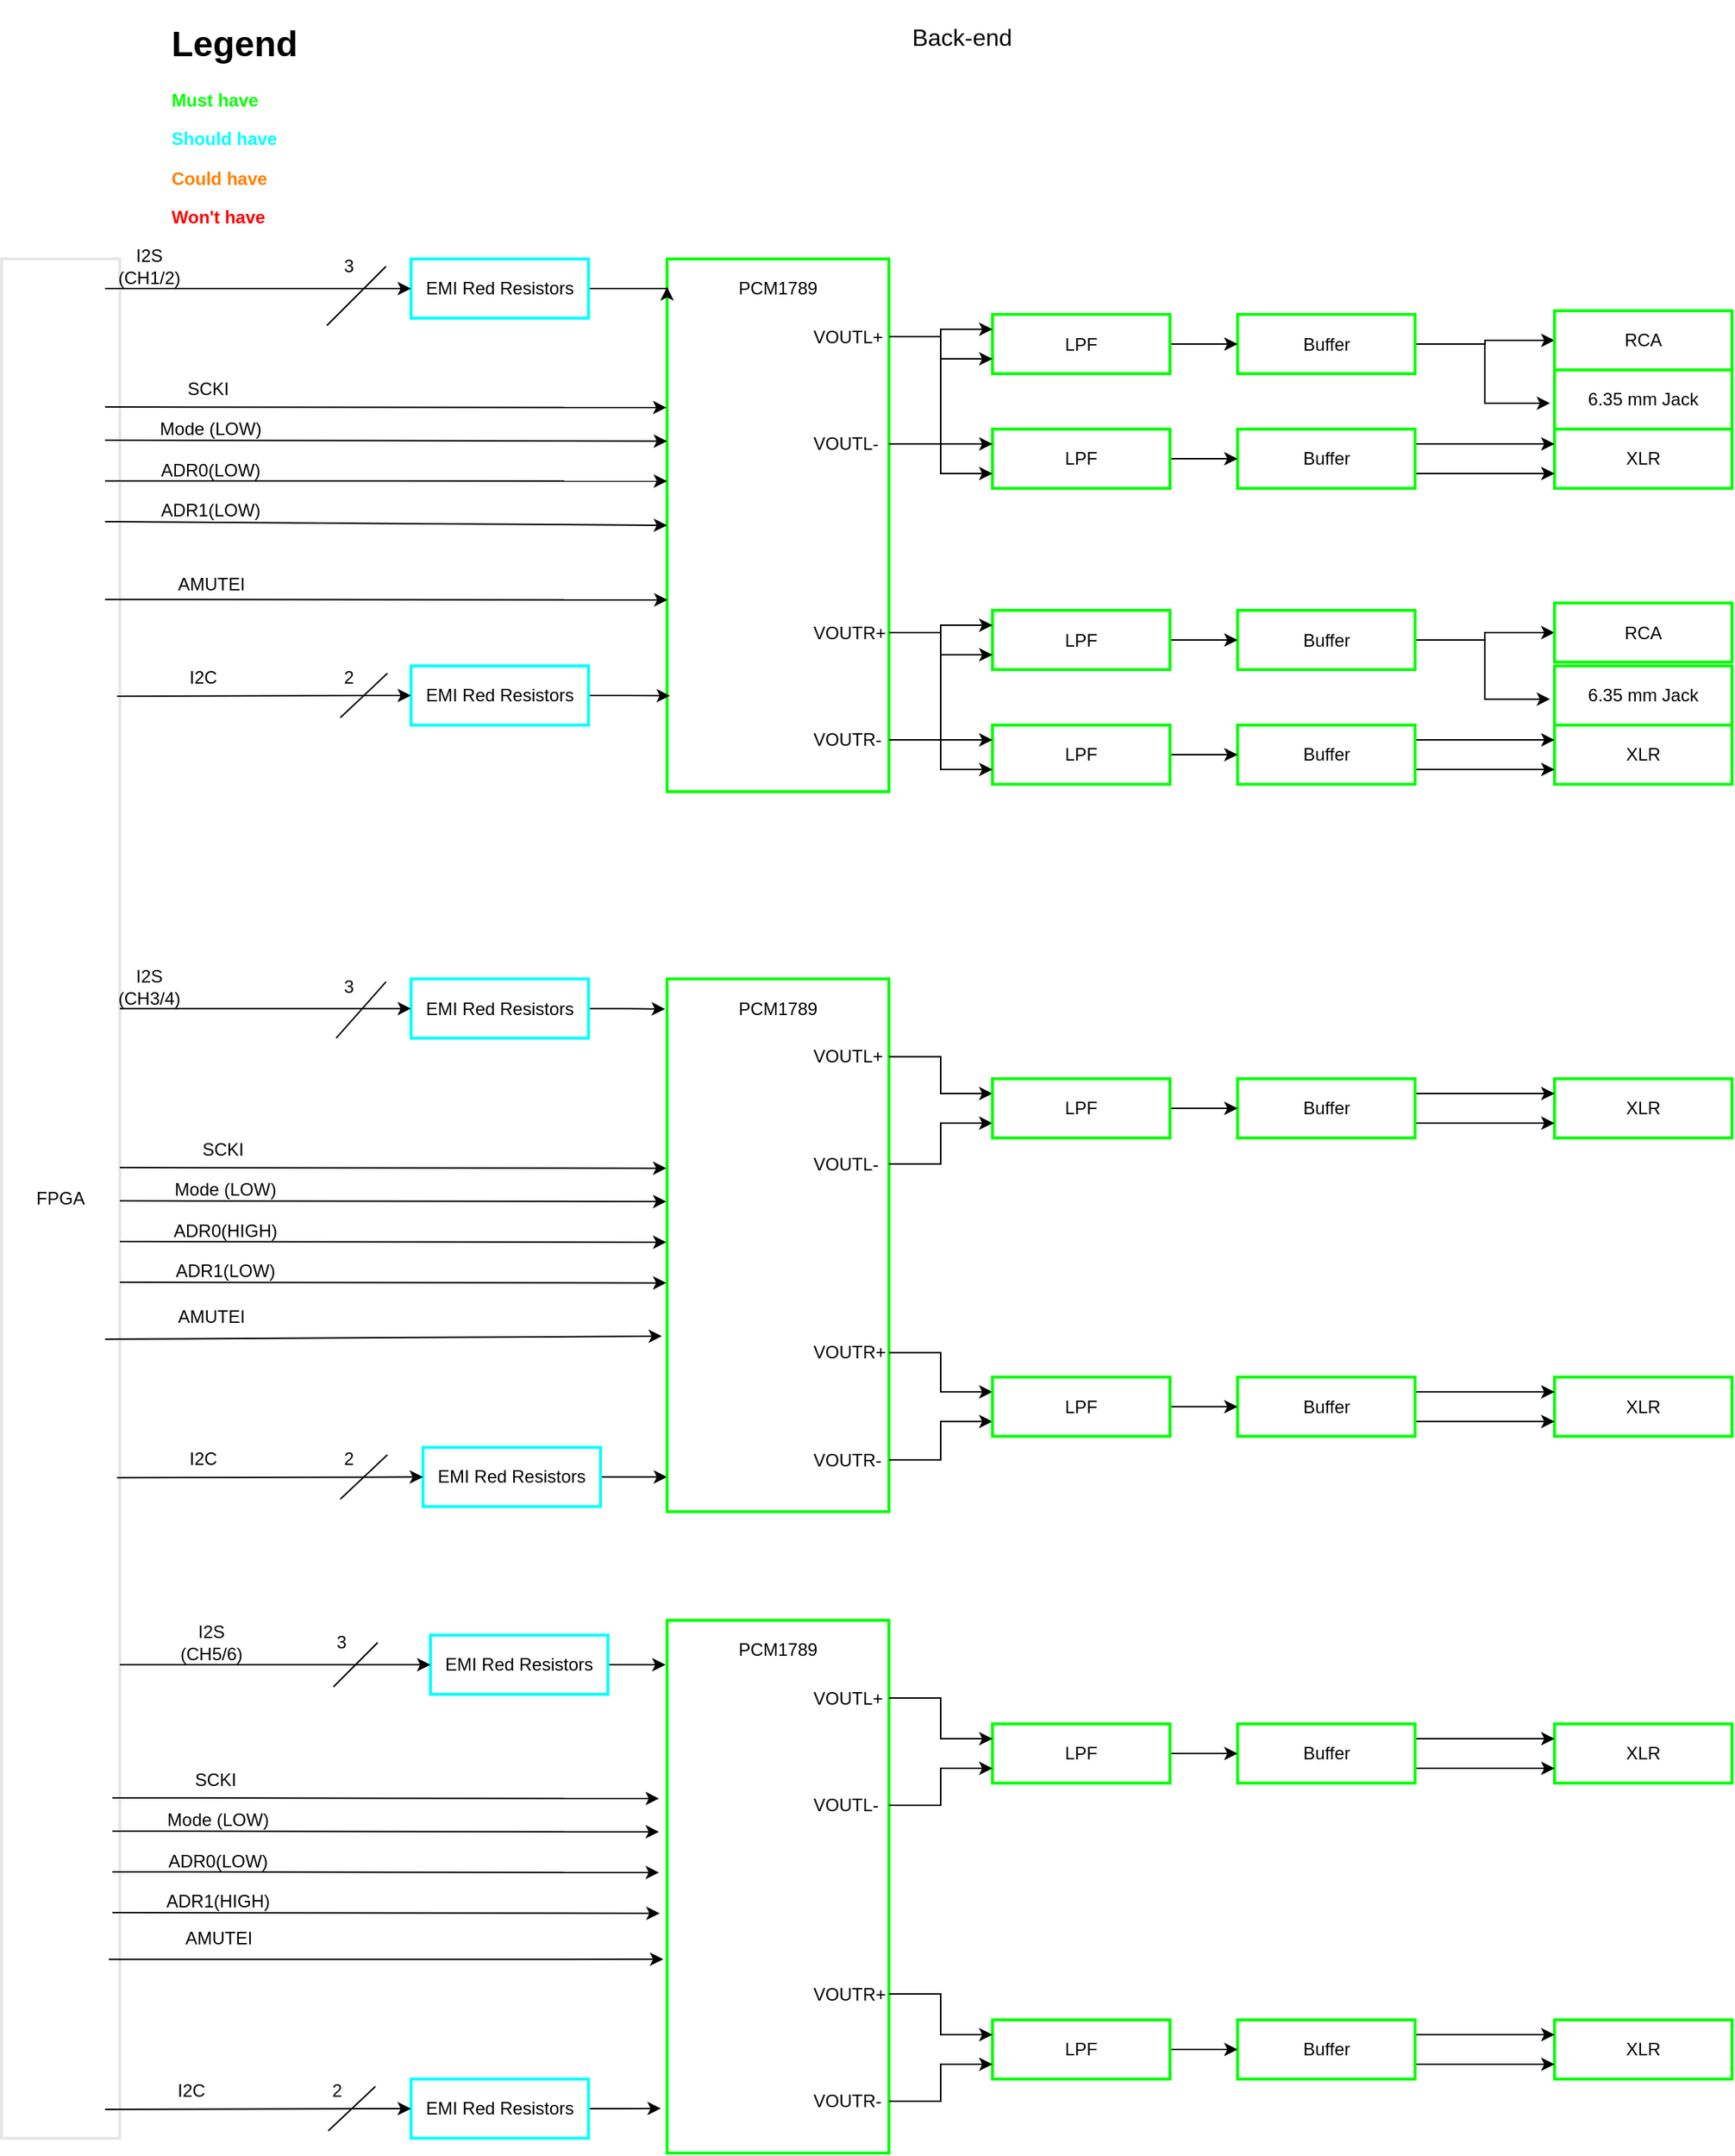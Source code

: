 <mxfile version="20.8.10" type="device" pages="3"><diagram id="6ISztqVL133dhFMmdFjb" name="Back-end"><mxGraphModel dx="2569" dy="828" grid="1" gridSize="10" guides="1" tooltips="1" connect="1" arrows="1" fold="1" page="1" pageScale="1" pageWidth="1169" pageHeight="1654" math="0" shadow="0"><root><mxCell id="WuY8b1AVpgEEGS5DV7i4-0"/><mxCell id="WuY8b1AVpgEEGS5DV7i4-1" parent="WuY8b1AVpgEEGS5DV7i4-0"/><mxCell id="CcEmiZ7p2-A6bj4fl9B1-0" value="Back-end" style="text;html=1;strokeColor=none;fillColor=none;align=center;verticalAlign=middle;whiteSpace=wrap;rounded=0;dashed=1;fontSize=16;" parent="WuY8b1AVpgEEGS5DV7i4-1" vertex="1"><mxGeometry x="537" y="40" width="85" height="20" as="geometry"/></mxCell><mxCell id="sBl0nQXo4yE9vkARrBhZ-0" value="&lt;h1&gt;Legend&lt;/h1&gt;&lt;p&gt;&lt;font color=&quot;#00ff00&quot;&gt;&lt;b&gt;Must have&lt;/b&gt;&lt;/font&gt;&lt;/p&gt;&lt;p&gt;&lt;font color=&quot;#00ffff&quot;&gt;&lt;b&gt;Should have&lt;/b&gt;&lt;/font&gt;&lt;/p&gt;&lt;p&gt;&lt;font color=&quot;#ff8000&quot;&gt;&lt;b&gt;Could have&lt;/b&gt;&lt;/font&gt;&lt;/p&gt;&lt;p&gt;&lt;font color=&quot;#ff0000&quot;&gt;&lt;b&gt;Won't have&lt;/b&gt;&lt;/font&gt;&lt;/p&gt;" style="text;html=1;strokeColor=none;fillColor=none;spacing=5;spacingTop=-20;whiteSpace=wrap;overflow=hidden;rounded=0;" parent="WuY8b1AVpgEEGS5DV7i4-1" vertex="1"><mxGeometry x="40" y="35" width="100" height="155" as="geometry"/></mxCell><mxCell id="IOmI-iX0Zj-S42RIqmGF-36" value="FPGA" style="text;html=1;strokeColor=#E6E6E6;fillColor=none;align=center;verticalAlign=middle;whiteSpace=wrap;rounded=0;movable=1;resizable=1;rotatable=1;deletable=1;editable=1;locked=0;connectable=1;strokeWidth=2;" parent="WuY8b1AVpgEEGS5DV7i4-1" vertex="1"><mxGeometry x="-70" y="200" width="80" height="1270" as="geometry"/></mxCell><mxCell id="PCr-WVekXkje4e08h1MV-130" value="&lt;div&gt;&lt;br&gt;&lt;br&gt;&lt;p class=&quot;MsoNormal&quot;&gt;&lt;br&gt;&lt;/p&gt;&lt;br&gt;&lt;/div&gt;" style="rounded=0;whiteSpace=wrap;html=1;strokeColor=#00FF00;strokeWidth=2;" parent="WuY8b1AVpgEEGS5DV7i4-1" vertex="1"><mxGeometry x="380" y="200" width="150" height="360" as="geometry"/></mxCell><mxCell id="PCr-WVekXkje4e08h1MV-216" style="edgeStyle=orthogonalEdgeStyle;rounded=0;orthogonalLoop=1;jettySize=auto;html=1;fontColor=#000000;" parent="WuY8b1AVpgEEGS5DV7i4-1" source="PCr-WVekXkje4e08h1MV-146" edge="1"><mxGeometry relative="1" as="geometry"><mxPoint x="380" y="219" as="targetPoint"/><Array as="points"><mxPoint x="380" y="220"/></Array></mxGeometry></mxCell><mxCell id="PCr-WVekXkje4e08h1MV-146" value="EMI Red Resistors" style="rounded=0;whiteSpace=wrap;html=1;strokeColor=#00FFFF;strokeWidth=2;" parent="WuY8b1AVpgEEGS5DV7i4-1" vertex="1"><mxGeometry x="206.88" y="200" width="120" height="40" as="geometry"/></mxCell><mxCell id="PCr-WVekXkje4e08h1MV-219" value="" style="endArrow=classic;html=1;rounded=0;fontColor=#000000;entryX=0;entryY=0.5;entryDx=0;entryDy=0;" parent="WuY8b1AVpgEEGS5DV7i4-1" target="PCr-WVekXkje4e08h1MV-146" edge="1"><mxGeometry width="50" height="50" relative="1" as="geometry"><mxPoint y="220" as="sourcePoint"/><mxPoint x="120" y="220" as="targetPoint"/></mxGeometry></mxCell><mxCell id="PCr-WVekXkje4e08h1MV-226" value="I2S (CH1/2)" style="text;html=1;strokeColor=none;fillColor=none;align=center;verticalAlign=middle;whiteSpace=wrap;rounded=0;fontColor=#000000;" parent="WuY8b1AVpgEEGS5DV7i4-1" vertex="1"><mxGeometry y="190" width="60" height="30" as="geometry"/></mxCell><mxCell id="PCr-WVekXkje4e08h1MV-266" value="Mode (LOW)" style="text;html=1;strokeColor=none;fillColor=none;align=center;verticalAlign=middle;whiteSpace=wrap;rounded=0;fontColor=#000000;" parent="WuY8b1AVpgEEGS5DV7i4-1" vertex="1"><mxGeometry x="29.38" y="307.5" width="85" height="15" as="geometry"/></mxCell><mxCell id="PCr-WVekXkje4e08h1MV-271" value="SCKI&amp;nbsp;" style="text;html=1;strokeColor=none;fillColor=none;align=center;verticalAlign=middle;whiteSpace=wrap;rounded=0;fontColor=#000000;" parent="WuY8b1AVpgEEGS5DV7i4-1" vertex="1"><mxGeometry x="29.38" y="280" width="85" height="15" as="geometry"/></mxCell><mxCell id="PCr-WVekXkje4e08h1MV-392" style="edgeStyle=orthogonalEdgeStyle;rounded=0;orthogonalLoop=1;jettySize=auto;html=1;entryX=-0.009;entryY=0.057;entryDx=0;entryDy=0;entryPerimeter=0;fontColor=#000000;" parent="WuY8b1AVpgEEGS5DV7i4-1" source="PCr-WVekXkje4e08h1MV-393" edge="1"><mxGeometry relative="1" as="geometry"><mxPoint x="378.65" y="706.894" as="targetPoint"/></mxGeometry></mxCell><mxCell id="PCr-WVekXkje4e08h1MV-393" value="EMI Red Resistors" style="rounded=0;whiteSpace=wrap;html=1;strokeColor=#00FFFF;strokeWidth=2;" parent="WuY8b1AVpgEEGS5DV7i4-1" vertex="1"><mxGeometry x="206.88" y="686.57" width="120" height="40" as="geometry"/></mxCell><mxCell id="PCr-WVekXkje4e08h1MV-394" value="" style="endArrow=classic;html=1;rounded=0;fontColor=#000000;entryX=0;entryY=0.5;entryDx=0;entryDy=0;" parent="WuY8b1AVpgEEGS5DV7i4-1" target="PCr-WVekXkje4e08h1MV-393" edge="1"><mxGeometry width="50" height="50" relative="1" as="geometry"><mxPoint x="10" y="706.57" as="sourcePoint"/><mxPoint x="130" y="706.57" as="targetPoint"/></mxGeometry></mxCell><mxCell id="PCr-WVekXkje4e08h1MV-396" value="I2S (CH3/4)" style="text;html=1;strokeColor=none;fillColor=none;align=center;verticalAlign=middle;whiteSpace=wrap;rounded=0;fontColor=#000000;" parent="WuY8b1AVpgEEGS5DV7i4-1" vertex="1"><mxGeometry x="-7.105e-15" y="676.57" width="60" height="30" as="geometry"/></mxCell><mxCell id="PCr-WVekXkje4e08h1MV-420" style="edgeStyle=orthogonalEdgeStyle;rounded=0;orthogonalLoop=1;jettySize=auto;html=1;fontColor=#000000;" parent="WuY8b1AVpgEEGS5DV7i4-1" source="PCr-WVekXkje4e08h1MV-421" edge="1"><mxGeometry relative="1" as="geometry"><mxPoint x="379" y="1150" as="targetPoint"/><Array as="points"><mxPoint x="379" y="1150"/></Array></mxGeometry></mxCell><mxCell id="PCr-WVekXkje4e08h1MV-421" value="EMI Red Resistors" style="rounded=0;whiteSpace=wrap;html=1;strokeColor=#00FFFF;strokeWidth=2;" parent="WuY8b1AVpgEEGS5DV7i4-1" vertex="1"><mxGeometry x="220" y="1130" width="120" height="40" as="geometry"/></mxCell><mxCell id="PCr-WVekXkje4e08h1MV-422" value="" style="endArrow=classic;html=1;rounded=0;fontColor=#000000;entryX=0;entryY=0.5;entryDx=0;entryDy=0;" parent="WuY8b1AVpgEEGS5DV7i4-1" target="PCr-WVekXkje4e08h1MV-421" edge="1"><mxGeometry width="50" height="50" relative="1" as="geometry"><mxPoint x="10" y="1150" as="sourcePoint"/><mxPoint x="141.88" y="1150" as="targetPoint"/></mxGeometry></mxCell><mxCell id="PCr-WVekXkje4e08h1MV-424" value="I2S (CH5/6)" style="text;html=1;strokeColor=none;fillColor=none;align=center;verticalAlign=middle;whiteSpace=wrap;rounded=0;fontColor=#000000;" parent="WuY8b1AVpgEEGS5DV7i4-1" vertex="1"><mxGeometry x="41.88" y="1120" width="60" height="30" as="geometry"/></mxCell><mxCell id="PCr-WVekXkje4e08h1MV-462" value="ADR1(LOW)" style="text;html=1;strokeColor=none;fillColor=none;align=center;verticalAlign=middle;whiteSpace=wrap;rounded=0;fontColor=#000000;" parent="WuY8b1AVpgEEGS5DV7i4-1" vertex="1"><mxGeometry x="29.38" y="362.5" width="85" height="15" as="geometry"/></mxCell><mxCell id="PCr-WVekXkje4e08h1MV-465" value="ADR0(LOW)" style="text;html=1;strokeColor=none;fillColor=none;align=center;verticalAlign=middle;whiteSpace=wrap;rounded=0;fontColor=#000000;" parent="WuY8b1AVpgEEGS5DV7i4-1" vertex="1"><mxGeometry x="29.38" y="335" width="85" height="15" as="geometry"/></mxCell><mxCell id="PCr-WVekXkje4e08h1MV-466" style="edgeStyle=orthogonalEdgeStyle;rounded=0;orthogonalLoop=1;jettySize=auto;html=1;exitX=0.5;exitY=1;exitDx=0;exitDy=0;fontColor=#000000;" parent="WuY8b1AVpgEEGS5DV7i4-1" source="PCr-WVekXkje4e08h1MV-271" target="PCr-WVekXkje4e08h1MV-271" edge="1"><mxGeometry relative="1" as="geometry"/></mxCell><mxCell id="PCr-WVekXkje4e08h1MV-472" value="" style="endArrow=classic;html=1;rounded=0;fontColor=#000000;entryX=-0.003;entryY=0.279;entryDx=0;entryDy=0;entryPerimeter=0;" parent="WuY8b1AVpgEEGS5DV7i4-1" target="PCr-WVekXkje4e08h1MV-130" edge="1"><mxGeometry width="50" height="50" relative="1" as="geometry"><mxPoint y="300" as="sourcePoint"/><mxPoint x="50" y="250" as="targetPoint"/></mxGeometry></mxCell><mxCell id="PCr-WVekXkje4e08h1MV-473" value="" style="endArrow=classic;html=1;rounded=0;fontColor=#000000;entryX=0;entryY=0.342;entryDx=0;entryDy=0;entryPerimeter=0;" parent="WuY8b1AVpgEEGS5DV7i4-1" target="PCr-WVekXkje4e08h1MV-130" edge="1"><mxGeometry width="50" height="50" relative="1" as="geometry"><mxPoint x="-2.274e-13" y="322.5" as="sourcePoint"/><mxPoint x="370" y="323" as="targetPoint"/></mxGeometry></mxCell><mxCell id="PCr-WVekXkje4e08h1MV-474" value="" style="endArrow=classic;html=1;rounded=0;fontColor=#000000;entryX=0;entryY=0.417;entryDx=0;entryDy=0;entryPerimeter=0;" parent="WuY8b1AVpgEEGS5DV7i4-1" target="PCr-WVekXkje4e08h1MV-130" edge="1"><mxGeometry width="50" height="50" relative="1" as="geometry"><mxPoint x="-2.274e-13" y="350" as="sourcePoint"/><mxPoint x="370" y="350" as="targetPoint"/></mxGeometry></mxCell><mxCell id="PCr-WVekXkje4e08h1MV-475" value="" style="endArrow=classic;html=1;rounded=0;fontColor=#000000;entryX=0;entryY=0.5;entryDx=0;entryDy=0;" parent="WuY8b1AVpgEEGS5DV7i4-1" target="PCr-WVekXkje4e08h1MV-130" edge="1"><mxGeometry width="50" height="50" relative="1" as="geometry"><mxPoint x="-2.274e-13" y="377.5" as="sourcePoint"/><mxPoint x="370" y="380" as="targetPoint"/></mxGeometry></mxCell><mxCell id="PCr-WVekXkje4e08h1MV-488" value="Mode (LOW)" style="text;html=1;strokeColor=none;fillColor=none;align=center;verticalAlign=middle;whiteSpace=wrap;rounded=0;fontColor=#000000;" parent="WuY8b1AVpgEEGS5DV7i4-1" vertex="1"><mxGeometry x="39.38" y="821.52" width="85" height="15" as="geometry"/></mxCell><mxCell id="PCr-WVekXkje4e08h1MV-489" value="SCKI&amp;nbsp;" style="text;html=1;strokeColor=none;fillColor=none;align=center;verticalAlign=middle;whiteSpace=wrap;rounded=0;fontColor=#000000;" parent="WuY8b1AVpgEEGS5DV7i4-1" vertex="1"><mxGeometry x="39.38" y="794.02" width="85" height="15" as="geometry"/></mxCell><mxCell id="PCr-WVekXkje4e08h1MV-490" value="ADR1(LOW)" style="text;html=1;strokeColor=none;fillColor=none;align=center;verticalAlign=middle;whiteSpace=wrap;rounded=0;fontColor=#000000;" parent="WuY8b1AVpgEEGS5DV7i4-1" vertex="1"><mxGeometry x="39.38" y="876.52" width="85" height="15" as="geometry"/></mxCell><mxCell id="PCr-WVekXkje4e08h1MV-492" value="ADR0(HIGH)" style="text;html=1;strokeColor=none;fillColor=none;align=center;verticalAlign=middle;whiteSpace=wrap;rounded=0;fontColor=#000000;" parent="WuY8b1AVpgEEGS5DV7i4-1" vertex="1"><mxGeometry x="39.38" y="849.02" width="85" height="15" as="geometry"/></mxCell><mxCell id="PCr-WVekXkje4e08h1MV-493" style="edgeStyle=orthogonalEdgeStyle;rounded=0;orthogonalLoop=1;jettySize=auto;html=1;exitX=0.5;exitY=1;exitDx=0;exitDy=0;fontColor=#000000;" parent="WuY8b1AVpgEEGS5DV7i4-1" source="PCr-WVekXkje4e08h1MV-489" target="PCr-WVekXkje4e08h1MV-489" edge="1"><mxGeometry relative="1" as="geometry"/></mxCell><mxCell id="PCr-WVekXkje4e08h1MV-494" value="" style="endArrow=classic;html=1;rounded=0;fontColor=#000000;entryX=-0.003;entryY=0.279;entryDx=0;entryDy=0;entryPerimeter=0;" parent="WuY8b1AVpgEEGS5DV7i4-1" edge="1"><mxGeometry width="50" height="50" relative="1" as="geometry"><mxPoint x="10.0" y="814.02" as="sourcePoint"/><mxPoint x="379.55" y="814.46" as="targetPoint"/></mxGeometry></mxCell><mxCell id="PCr-WVekXkje4e08h1MV-495" value="" style="endArrow=classic;html=1;rounded=0;fontColor=#000000;entryX=-0.003;entryY=0.279;entryDx=0;entryDy=0;entryPerimeter=0;" parent="WuY8b1AVpgEEGS5DV7i4-1" edge="1"><mxGeometry width="50" height="50" relative="1" as="geometry"><mxPoint x="10.0" y="836.52" as="sourcePoint"/><mxPoint x="379.55" y="836.96" as="targetPoint"/></mxGeometry></mxCell><mxCell id="PCr-WVekXkje4e08h1MV-496" value="" style="endArrow=classic;html=1;rounded=0;fontColor=#000000;entryX=-0.003;entryY=0.279;entryDx=0;entryDy=0;entryPerimeter=0;" parent="WuY8b1AVpgEEGS5DV7i4-1" edge="1"><mxGeometry width="50" height="50" relative="1" as="geometry"><mxPoint x="10.0" y="864.02" as="sourcePoint"/><mxPoint x="379.55" y="864.46" as="targetPoint"/></mxGeometry></mxCell><mxCell id="PCr-WVekXkje4e08h1MV-497" value="" style="endArrow=classic;html=1;rounded=0;fontColor=#000000;entryX=-0.003;entryY=0.279;entryDx=0;entryDy=0;entryPerimeter=0;" parent="WuY8b1AVpgEEGS5DV7i4-1" edge="1"><mxGeometry width="50" height="50" relative="1" as="geometry"><mxPoint x="10.0" y="891.52" as="sourcePoint"/><mxPoint x="379.55" y="891.96" as="targetPoint"/></mxGeometry></mxCell><mxCell id="PCr-WVekXkje4e08h1MV-499" value="Mode (LOW)" style="text;html=1;strokeColor=none;fillColor=none;align=center;verticalAlign=middle;whiteSpace=wrap;rounded=0;fontColor=#000000;" parent="WuY8b1AVpgEEGS5DV7i4-1" vertex="1"><mxGeometry x="34.38" y="1247.5" width="85" height="15" as="geometry"/></mxCell><mxCell id="PCr-WVekXkje4e08h1MV-500" value="SCKI&amp;nbsp;" style="text;html=1;strokeColor=none;fillColor=none;align=center;verticalAlign=middle;whiteSpace=wrap;rounded=0;fontColor=#000000;" parent="WuY8b1AVpgEEGS5DV7i4-1" vertex="1"><mxGeometry x="34.38" y="1220" width="85" height="15" as="geometry"/></mxCell><mxCell id="PCr-WVekXkje4e08h1MV-501" value="ADR1(HIGH)" style="text;html=1;strokeColor=none;fillColor=none;align=center;verticalAlign=middle;whiteSpace=wrap;rounded=0;fontColor=#000000;" parent="WuY8b1AVpgEEGS5DV7i4-1" vertex="1"><mxGeometry x="34.38" y="1302.5" width="85" height="15" as="geometry"/></mxCell><mxCell id="PCr-WVekXkje4e08h1MV-503" value="ADR0(LOW)" style="text;html=1;strokeColor=none;fillColor=none;align=center;verticalAlign=middle;whiteSpace=wrap;rounded=0;fontColor=#000000;" parent="WuY8b1AVpgEEGS5DV7i4-1" vertex="1"><mxGeometry x="34.38" y="1275" width="85" height="15" as="geometry"/></mxCell><mxCell id="PCr-WVekXkje4e08h1MV-504" style="edgeStyle=orthogonalEdgeStyle;rounded=0;orthogonalLoop=1;jettySize=auto;html=1;exitX=0.5;exitY=1;exitDx=0;exitDy=0;fontColor=#000000;" parent="WuY8b1AVpgEEGS5DV7i4-1" source="PCr-WVekXkje4e08h1MV-500" target="PCr-WVekXkje4e08h1MV-500" edge="1"><mxGeometry relative="1" as="geometry"/></mxCell><mxCell id="PCr-WVekXkje4e08h1MV-505" value="" style="endArrow=classic;html=1;rounded=0;fontColor=#000000;entryX=-0.003;entryY=0.279;entryDx=0;entryDy=0;entryPerimeter=0;" parent="WuY8b1AVpgEEGS5DV7i4-1" edge="1"><mxGeometry width="50" height="50" relative="1" as="geometry"><mxPoint x="5.0" y="1240" as="sourcePoint"/><mxPoint x="374.55" y="1240.44" as="targetPoint"/></mxGeometry></mxCell><mxCell id="PCr-WVekXkje4e08h1MV-506" value="" style="endArrow=classic;html=1;rounded=0;fontColor=#000000;entryX=-0.003;entryY=0.279;entryDx=0;entryDy=0;entryPerimeter=0;" parent="WuY8b1AVpgEEGS5DV7i4-1" edge="1"><mxGeometry width="50" height="50" relative="1" as="geometry"><mxPoint x="5.0" y="1262.5" as="sourcePoint"/><mxPoint x="374.55" y="1262.94" as="targetPoint"/></mxGeometry></mxCell><mxCell id="PCr-WVekXkje4e08h1MV-507" value="" style="endArrow=classic;html=1;rounded=0;fontColor=#000000;entryX=-0.003;entryY=0.279;entryDx=0;entryDy=0;entryPerimeter=0;" parent="WuY8b1AVpgEEGS5DV7i4-1" edge="1"><mxGeometry width="50" height="50" relative="1" as="geometry"><mxPoint x="5.0" y="1290" as="sourcePoint"/><mxPoint x="374.55" y="1290.44" as="targetPoint"/></mxGeometry></mxCell><mxCell id="PCr-WVekXkje4e08h1MV-508" value="" style="endArrow=classic;html=1;rounded=0;fontColor=#000000;" parent="WuY8b1AVpgEEGS5DV7i4-1" edge="1"><mxGeometry width="50" height="50" relative="1" as="geometry"><mxPoint x="5.0" y="1317.5" as="sourcePoint"/><mxPoint x="375" y="1318" as="targetPoint"/></mxGeometry></mxCell><mxCell id="PCr-WVekXkje4e08h1MV-534" value="AMUTEI" style="text;html=1;strokeColor=none;fillColor=none;align=center;verticalAlign=middle;whiteSpace=wrap;rounded=0;fontColor=#000000;" parent="WuY8b1AVpgEEGS5DV7i4-1" vertex="1"><mxGeometry x="41.88" y="900" width="60" height="30" as="geometry"/></mxCell><mxCell id="PCr-WVekXkje4e08h1MV-535" value="" style="endArrow=classic;html=1;rounded=0;fontColor=#000000;entryX=0.002;entryY=0.64;entryDx=0;entryDy=0;entryPerimeter=0;" parent="WuY8b1AVpgEEGS5DV7i4-1" target="PCr-WVekXkje4e08h1MV-130" edge="1"><mxGeometry width="50" height="50" relative="1" as="geometry"><mxPoint y="430.13" as="sourcePoint"/><mxPoint x="375" y="430" as="targetPoint"/></mxGeometry></mxCell><mxCell id="PCr-WVekXkje4e08h1MV-536" value="AMUTEI" style="text;html=1;strokeColor=none;fillColor=none;align=center;verticalAlign=middle;whiteSpace=wrap;rounded=0;fontColor=#000000;" parent="WuY8b1AVpgEEGS5DV7i4-1" vertex="1"><mxGeometry x="41.88" y="405" width="60" height="30" as="geometry"/></mxCell><mxCell id="PCr-WVekXkje4e08h1MV-537" value="" style="endArrow=classic;html=1;rounded=0;fontColor=#000000;entryX=-0.034;entryY=0.224;entryDx=0;entryDy=0;entryPerimeter=0;" parent="WuY8b1AVpgEEGS5DV7i4-1" edge="1"><mxGeometry width="50" height="50" relative="1" as="geometry"><mxPoint x="2.55" y="1349.18" as="sourcePoint"/><mxPoint x="377.45" y="1349.052" as="targetPoint"/><Array as="points"><mxPoint x="142.55" y="1349.18"/></Array></mxGeometry></mxCell><mxCell id="PCr-WVekXkje4e08h1MV-538" value="AMUTEI" style="text;html=1;strokeColor=none;fillColor=none;align=center;verticalAlign=middle;whiteSpace=wrap;rounded=0;fontColor=#000000;" parent="WuY8b1AVpgEEGS5DV7i4-1" vertex="1"><mxGeometry x="46.88" y="1320" width="60" height="30" as="geometry"/></mxCell><mxCell id="PCr-WVekXkje4e08h1MV-542" value="" style="edgeStyle=orthogonalEdgeStyle;rounded=0;orthogonalLoop=1;jettySize=auto;html=1;fontColor=#000000;entryX=-0.025;entryY=0.562;entryDx=0;entryDy=0;entryPerimeter=0;" parent="WuY8b1AVpgEEGS5DV7i4-1" source="PCr-WVekXkje4e08h1MV-544" target="PCr-WVekXkje4e08h1MV-550" edge="1"><mxGeometry relative="1" as="geometry"><mxPoint x="955.71" y="497.5" as="targetPoint"/></mxGeometry></mxCell><mxCell id="PCr-WVekXkje4e08h1MV-543" style="edgeStyle=orthogonalEdgeStyle;rounded=0;orthogonalLoop=1;jettySize=auto;html=1;entryX=0;entryY=0.5;entryDx=0;entryDy=0;fontColor=#000000;" parent="WuY8b1AVpgEEGS5DV7i4-1" source="PCr-WVekXkje4e08h1MV-544" target="PCr-WVekXkje4e08h1MV-551" edge="1"><mxGeometry relative="1" as="geometry"/></mxCell><mxCell id="PCr-WVekXkje4e08h1MV-544" value="Buffer" style="rounded=0;whiteSpace=wrap;html=1;strokeColor=#00FF00;strokeWidth=2;" parent="WuY8b1AVpgEEGS5DV7i4-1" vertex="1"><mxGeometry x="765.71" y="437.5" width="120" height="40" as="geometry"/></mxCell><mxCell id="zNKPQ8qLzwGXQE3YcGZi-46" style="edgeStyle=orthogonalEdgeStyle;rounded=0;orthogonalLoop=1;jettySize=auto;html=1;exitX=1;exitY=0.5;exitDx=0;exitDy=0;entryX=0;entryY=0.5;entryDx=0;entryDy=0;" parent="WuY8b1AVpgEEGS5DV7i4-1" source="PCr-WVekXkje4e08h1MV-547" target="PCr-WVekXkje4e08h1MV-544" edge="1"><mxGeometry relative="1" as="geometry"/></mxCell><mxCell id="PCr-WVekXkje4e08h1MV-547" value="LPF" style="rounded=0;whiteSpace=wrap;html=1;strokeColor=#00FF00;strokeWidth=2;" parent="WuY8b1AVpgEEGS5DV7i4-1" vertex="1"><mxGeometry x="600" y="437.5" width="120" height="40" as="geometry"/></mxCell><mxCell id="PCr-WVekXkje4e08h1MV-548" style="edgeStyle=orthogonalEdgeStyle;rounded=0;orthogonalLoop=1;jettySize=auto;html=1;exitX=0.5;exitY=1;exitDx=0;exitDy=0;" parent="WuY8b1AVpgEEGS5DV7i4-1" edge="1"><mxGeometry relative="1" as="geometry"><mxPoint x="980.71" y="492.5" as="sourcePoint"/><mxPoint x="980.71" y="492.5" as="targetPoint"/></mxGeometry></mxCell><mxCell id="PCr-WVekXkje4e08h1MV-549" value="XLR" style="rounded=0;whiteSpace=wrap;html=1;strokeColor=#00FF00;strokeWidth=2;" parent="WuY8b1AVpgEEGS5DV7i4-1" vertex="1"><mxGeometry x="980" y="515" width="120" height="40" as="geometry"/></mxCell><mxCell id="PCr-WVekXkje4e08h1MV-550" value="6.35 mm Jack" style="rounded=0;whiteSpace=wrap;html=1;strokeColor=#00FF00;strokeWidth=2;" parent="WuY8b1AVpgEEGS5DV7i4-1" vertex="1"><mxGeometry x="980" y="475" width="120" height="40" as="geometry"/></mxCell><mxCell id="PCr-WVekXkje4e08h1MV-551" value="RCA" style="rounded=0;whiteSpace=wrap;html=1;strokeColor=#00FF00;strokeWidth=2;" parent="WuY8b1AVpgEEGS5DV7i4-1" vertex="1"><mxGeometry x="980" y="432.5" width="120" height="40" as="geometry"/></mxCell><mxCell id="PCr-WVekXkje4e08h1MV-552" style="edgeStyle=orthogonalEdgeStyle;rounded=0;orthogonalLoop=1;jettySize=auto;html=1;exitX=0.5;exitY=1;exitDx=0;exitDy=0;" parent="WuY8b1AVpgEEGS5DV7i4-1" edge="1"><mxGeometry relative="1" as="geometry"><mxPoint x="990.71" y="502.5" as="sourcePoint"/><mxPoint x="990.71" y="502.5" as="targetPoint"/></mxGeometry></mxCell><mxCell id="zNKPQ8qLzwGXQE3YcGZi-56" style="edgeStyle=orthogonalEdgeStyle;rounded=0;orthogonalLoop=1;jettySize=auto;html=1;exitX=1;exitY=0.25;exitDx=0;exitDy=0;entryX=0;entryY=0.25;entryDx=0;entryDy=0;" parent="WuY8b1AVpgEEGS5DV7i4-1" source="PCr-WVekXkje4e08h1MV-554" target="PCr-WVekXkje4e08h1MV-549" edge="1"><mxGeometry relative="1" as="geometry"/></mxCell><mxCell id="zNKPQ8qLzwGXQE3YcGZi-57" style="edgeStyle=orthogonalEdgeStyle;rounded=0;orthogonalLoop=1;jettySize=auto;html=1;exitX=1;exitY=0.75;exitDx=0;exitDy=0;entryX=0;entryY=0.75;entryDx=0;entryDy=0;" parent="WuY8b1AVpgEEGS5DV7i4-1" source="PCr-WVekXkje4e08h1MV-554" target="PCr-WVekXkje4e08h1MV-549" edge="1"><mxGeometry relative="1" as="geometry"/></mxCell><mxCell id="PCr-WVekXkje4e08h1MV-554" value="Buffer" style="rounded=0;whiteSpace=wrap;html=1;strokeColor=#00FF00;strokeWidth=2;" parent="WuY8b1AVpgEEGS5DV7i4-1" vertex="1"><mxGeometry x="765.71" y="515" width="120" height="40" as="geometry"/></mxCell><mxCell id="zNKPQ8qLzwGXQE3YcGZi-0" value="" style="endArrow=none;html=1;rounded=0;" parent="WuY8b1AVpgEEGS5DV7i4-1" edge="1"><mxGeometry width="50" height="50" relative="1" as="geometry"><mxPoint x="156.26" y="726.57" as="sourcePoint"/><mxPoint x="190" y="688.43" as="targetPoint"/></mxGeometry></mxCell><mxCell id="zNKPQ8qLzwGXQE3YcGZi-1" value="3" style="text;html=1;strokeColor=none;fillColor=none;align=center;verticalAlign=middle;whiteSpace=wrap;rounded=0;" parent="WuY8b1AVpgEEGS5DV7i4-1" vertex="1"><mxGeometry x="135" y="677" width="60" height="30" as="geometry"/></mxCell><mxCell id="zNKPQ8qLzwGXQE3YcGZi-2" value="" style="endArrow=none;html=1;rounded=0;" parent="WuY8b1AVpgEEGS5DV7i4-1" edge="1"><mxGeometry width="50" height="50" relative="1" as="geometry"><mxPoint x="150" y="245" as="sourcePoint"/><mxPoint x="190" y="205" as="targetPoint"/></mxGeometry></mxCell><mxCell id="zNKPQ8qLzwGXQE3YcGZi-3" value="3" style="text;html=1;strokeColor=none;fillColor=none;align=center;verticalAlign=middle;whiteSpace=wrap;rounded=0;" parent="WuY8b1AVpgEEGS5DV7i4-1" vertex="1"><mxGeometry x="135" y="190" width="60" height="30" as="geometry"/></mxCell><mxCell id="zNKPQ8qLzwGXQE3YcGZi-4" value="3" style="text;html=1;strokeColor=none;fillColor=none;align=center;verticalAlign=middle;whiteSpace=wrap;rounded=0;" parent="WuY8b1AVpgEEGS5DV7i4-1" vertex="1"><mxGeometry x="130" y="1120" width="60" height="30" as="geometry"/></mxCell><mxCell id="zNKPQ8qLzwGXQE3YcGZi-5" value="" style="endArrow=none;html=1;rounded=0;" parent="WuY8b1AVpgEEGS5DV7i4-1" edge="1"><mxGeometry width="50" height="50" relative="1" as="geometry"><mxPoint x="154.38" y="1165" as="sourcePoint"/><mxPoint x="184.38" y="1135" as="targetPoint"/></mxGeometry></mxCell><mxCell id="zNKPQ8qLzwGXQE3YcGZi-19" value="I2C" style="text;html=1;strokeColor=none;fillColor=none;align=center;verticalAlign=middle;whiteSpace=wrap;rounded=0;fontColor=#000000;" parent="WuY8b1AVpgEEGS5DV7i4-1" vertex="1"><mxGeometry x="24.38" y="475" width="85" height="15" as="geometry"/></mxCell><mxCell id="zNKPQ8qLzwGXQE3YcGZi-21" value="" style="endArrow=none;html=1;rounded=0;" parent="WuY8b1AVpgEEGS5DV7i4-1" edge="1"><mxGeometry width="50" height="50" relative="1" as="geometry"><mxPoint x="159.06" y="510" as="sourcePoint"/><mxPoint x="190.94" y="480" as="targetPoint"/></mxGeometry></mxCell><mxCell id="zNKPQ8qLzwGXQE3YcGZi-22" value="2" style="text;html=1;strokeColor=none;fillColor=none;align=center;verticalAlign=middle;whiteSpace=wrap;rounded=0;" parent="WuY8b1AVpgEEGS5DV7i4-1" vertex="1"><mxGeometry x="135" y="467.5" width="60" height="30" as="geometry"/></mxCell><mxCell id="zNKPQ8qLzwGXQE3YcGZi-40" style="edgeStyle=orthogonalEdgeStyle;rounded=0;orthogonalLoop=1;jettySize=auto;html=1;entryX=0.013;entryY=0.82;entryDx=0;entryDy=0;entryPerimeter=0;" parent="WuY8b1AVpgEEGS5DV7i4-1" source="zNKPQ8qLzwGXQE3YcGZi-23" target="PCr-WVekXkje4e08h1MV-130" edge="1"><mxGeometry relative="1" as="geometry"/></mxCell><mxCell id="zNKPQ8qLzwGXQE3YcGZi-23" value="EMI Red Resistors" style="rounded=0;whiteSpace=wrap;html=1;strokeColor=#00FFFF;strokeWidth=2;" parent="WuY8b1AVpgEEGS5DV7i4-1" vertex="1"><mxGeometry x="206.88" y="475" width="120" height="40" as="geometry"/></mxCell><mxCell id="zNKPQ8qLzwGXQE3YcGZi-24" value="" style="endArrow=classic;html=1;rounded=0;entryX=0;entryY=0.5;entryDx=0;entryDy=0;exitX=1.039;exitY=0.898;exitDx=0;exitDy=0;exitPerimeter=0;" parent="WuY8b1AVpgEEGS5DV7i4-1" target="zNKPQ8qLzwGXQE3YcGZi-23" edge="1"><mxGeometry width="50" height="50" relative="1" as="geometry"><mxPoint x="8.12" y="495.46" as="sourcePoint"/><mxPoint x="187" y="485" as="targetPoint"/></mxGeometry></mxCell><mxCell id="zNKPQ8qLzwGXQE3YcGZi-25" value="I2C" style="text;html=1;strokeColor=none;fillColor=none;align=center;verticalAlign=middle;whiteSpace=wrap;rounded=0;fontColor=#000000;" parent="WuY8b1AVpgEEGS5DV7i4-1" vertex="1"><mxGeometry x="16.26" y="1430" width="85" height="15" as="geometry"/></mxCell><mxCell id="zNKPQ8qLzwGXQE3YcGZi-27" value="" style="endArrow=none;html=1;rounded=0;" parent="WuY8b1AVpgEEGS5DV7i4-1" edge="1"><mxGeometry width="50" height="50" relative="1" as="geometry"><mxPoint x="150.94" y="1465" as="sourcePoint"/><mxPoint x="182.82" y="1435" as="targetPoint"/></mxGeometry></mxCell><mxCell id="zNKPQ8qLzwGXQE3YcGZi-28" value="2" style="text;html=1;strokeColor=none;fillColor=none;align=center;verticalAlign=middle;whiteSpace=wrap;rounded=0;" parent="WuY8b1AVpgEEGS5DV7i4-1" vertex="1"><mxGeometry x="126.88" y="1422.5" width="60" height="30" as="geometry"/></mxCell><mxCell id="zNKPQ8qLzwGXQE3YcGZi-39" style="edgeStyle=orthogonalEdgeStyle;rounded=0;orthogonalLoop=1;jettySize=auto;html=1;entryX=-0.028;entryY=0.925;entryDx=0;entryDy=0;entryPerimeter=0;" parent="WuY8b1AVpgEEGS5DV7i4-1" source="zNKPQ8qLzwGXQE3YcGZi-29" edge="1"><mxGeometry relative="1" as="geometry"><mxPoint x="375.8" y="1449.827" as="targetPoint"/></mxGeometry></mxCell><mxCell id="zNKPQ8qLzwGXQE3YcGZi-29" value="EMI Red Resistors" style="rounded=0;whiteSpace=wrap;html=1;strokeColor=#00FFFF;strokeWidth=2;" parent="WuY8b1AVpgEEGS5DV7i4-1" vertex="1"><mxGeometry x="206.88" y="1430" width="120" height="40" as="geometry"/></mxCell><mxCell id="zNKPQ8qLzwGXQE3YcGZi-30" value="" style="endArrow=classic;html=1;rounded=0;entryX=0;entryY=0.5;entryDx=0;entryDy=0;exitX=1.039;exitY=0.898;exitDx=0;exitDy=0;exitPerimeter=0;" parent="WuY8b1AVpgEEGS5DV7i4-1" target="zNKPQ8qLzwGXQE3YcGZi-29" edge="1"><mxGeometry width="50" height="50" relative="1" as="geometry"><mxPoint x="-1.101e-13" y="1450.46" as="sourcePoint"/><mxPoint x="178.88" y="1440" as="targetPoint"/></mxGeometry></mxCell><mxCell id="zNKPQ8qLzwGXQE3YcGZi-31" value="I2C" style="text;html=1;strokeColor=none;fillColor=none;align=center;verticalAlign=middle;whiteSpace=wrap;rounded=0;fontColor=#000000;" parent="WuY8b1AVpgEEGS5DV7i4-1" vertex="1"><mxGeometry x="24.38" y="1003.14" width="85" height="15" as="geometry"/></mxCell><mxCell id="zNKPQ8qLzwGXQE3YcGZi-33" value="" style="endArrow=none;html=1;rounded=0;" parent="WuY8b1AVpgEEGS5DV7i4-1" edge="1"><mxGeometry width="50" height="50" relative="1" as="geometry"><mxPoint x="159.06" y="1038.14" as="sourcePoint"/><mxPoint x="190.94" y="1008.14" as="targetPoint"/></mxGeometry></mxCell><mxCell id="zNKPQ8qLzwGXQE3YcGZi-34" value="2" style="text;html=1;strokeColor=none;fillColor=none;align=center;verticalAlign=middle;whiteSpace=wrap;rounded=0;" parent="WuY8b1AVpgEEGS5DV7i4-1" vertex="1"><mxGeometry x="135" y="995.64" width="60" height="30" as="geometry"/></mxCell><mxCell id="zNKPQ8qLzwGXQE3YcGZi-38" style="edgeStyle=orthogonalEdgeStyle;rounded=0;orthogonalLoop=1;jettySize=auto;html=1;entryX=0;entryY=0.944;entryDx=0;entryDy=0;entryPerimeter=0;" parent="WuY8b1AVpgEEGS5DV7i4-1" source="zNKPQ8qLzwGXQE3YcGZi-35" edge="1"><mxGeometry relative="1" as="geometry"><mxPoint x="380" y="1023.172" as="targetPoint"/></mxGeometry></mxCell><mxCell id="zNKPQ8qLzwGXQE3YcGZi-35" value="EMI Red Resistors" style="rounded=0;whiteSpace=wrap;html=1;strokeColor=#00FFFF;strokeWidth=2;" parent="WuY8b1AVpgEEGS5DV7i4-1" vertex="1"><mxGeometry x="215" y="1003.14" width="120" height="40" as="geometry"/></mxCell><mxCell id="zNKPQ8qLzwGXQE3YcGZi-36" value="" style="endArrow=classic;html=1;rounded=0;entryX=0;entryY=0.5;entryDx=0;entryDy=0;exitX=1.039;exitY=0.898;exitDx=0;exitDy=0;exitPerimeter=0;" parent="WuY8b1AVpgEEGS5DV7i4-1" target="zNKPQ8qLzwGXQE3YcGZi-35" edge="1"><mxGeometry width="50" height="50" relative="1" as="geometry"><mxPoint x="8.12" y="1023.6" as="sourcePoint"/><mxPoint x="187" y="1013.14" as="targetPoint"/></mxGeometry></mxCell><mxCell id="zNKPQ8qLzwGXQE3YcGZi-37" value="" style="endArrow=classic;html=1;rounded=0;entryX=-0.023;entryY=0.677;entryDx=0;entryDy=0;entryPerimeter=0;" parent="WuY8b1AVpgEEGS5DV7i4-1" edge="1"><mxGeometry width="50" height="50" relative="1" as="geometry"><mxPoint y="930" as="sourcePoint"/><mxPoint x="376.55" y="927.968" as="targetPoint"/></mxGeometry></mxCell><mxCell id="zNKPQ8qLzwGXQE3YcGZi-80" style="edgeStyle=orthogonalEdgeStyle;rounded=0;orthogonalLoop=1;jettySize=auto;html=1;entryX=0;entryY=0.5;entryDx=0;entryDy=0;" parent="WuY8b1AVpgEEGS5DV7i4-1" source="zNKPQ8qLzwGXQE3YcGZi-41" target="PCr-WVekXkje4e08h1MV-554" edge="1"><mxGeometry relative="1" as="geometry"/></mxCell><mxCell id="zNKPQ8qLzwGXQE3YcGZi-41" value="LPF" style="rounded=0;whiteSpace=wrap;html=1;strokeColor=#00FF00;strokeWidth=2;" parent="WuY8b1AVpgEEGS5DV7i4-1" vertex="1"><mxGeometry x="600" y="515" width="120" height="40" as="geometry"/></mxCell><mxCell id="zNKPQ8qLzwGXQE3YcGZi-77" style="edgeStyle=orthogonalEdgeStyle;rounded=0;orthogonalLoop=1;jettySize=auto;html=1;entryX=0;entryY=0.75;entryDx=0;entryDy=0;" parent="WuY8b1AVpgEEGS5DV7i4-1" source="zNKPQ8qLzwGXQE3YcGZi-54" target="PCr-WVekXkje4e08h1MV-547" edge="1"><mxGeometry relative="1" as="geometry"/></mxCell><mxCell id="zNKPQ8qLzwGXQE3YcGZi-79" style="edgeStyle=orthogonalEdgeStyle;rounded=0;orthogonalLoop=1;jettySize=auto;html=1;entryX=0;entryY=0.75;entryDx=0;entryDy=0;" parent="WuY8b1AVpgEEGS5DV7i4-1" source="zNKPQ8qLzwGXQE3YcGZi-54" target="zNKPQ8qLzwGXQE3YcGZi-41" edge="1"><mxGeometry relative="1" as="geometry"/></mxCell><mxCell id="zNKPQ8qLzwGXQE3YcGZi-54" value="VOUTR-" style="text;html=1;strokeColor=none;fillColor=none;align=left;verticalAlign=middle;whiteSpace=wrap;rounded=0;" parent="WuY8b1AVpgEEGS5DV7i4-1" vertex="1"><mxGeometry x="477" y="517.5" width="53" height="15" as="geometry"/></mxCell><mxCell id="zNKPQ8qLzwGXQE3YcGZi-75" style="edgeStyle=orthogonalEdgeStyle;rounded=0;orthogonalLoop=1;jettySize=auto;html=1;entryX=0;entryY=0.25;entryDx=0;entryDy=0;" parent="WuY8b1AVpgEEGS5DV7i4-1" source="zNKPQ8qLzwGXQE3YcGZi-55" target="PCr-WVekXkje4e08h1MV-547" edge="1"><mxGeometry relative="1" as="geometry"/></mxCell><mxCell id="zNKPQ8qLzwGXQE3YcGZi-78" style="edgeStyle=orthogonalEdgeStyle;rounded=0;orthogonalLoop=1;jettySize=auto;html=1;entryX=0;entryY=0.25;entryDx=0;entryDy=0;" parent="WuY8b1AVpgEEGS5DV7i4-1" source="zNKPQ8qLzwGXQE3YcGZi-55" target="zNKPQ8qLzwGXQE3YcGZi-41" edge="1"><mxGeometry relative="1" as="geometry"/></mxCell><mxCell id="zNKPQ8qLzwGXQE3YcGZi-55" value="VOUTR+" style="text;html=1;strokeColor=none;fillColor=none;align=left;verticalAlign=middle;whiteSpace=wrap;rounded=0;" parent="WuY8b1AVpgEEGS5DV7i4-1" vertex="1"><mxGeometry x="477" y="445" width="53" height="15" as="geometry"/></mxCell><mxCell id="zNKPQ8qLzwGXQE3YcGZi-66" value="PCM1789" style="text;html=1;strokeColor=none;fillColor=none;align=center;verticalAlign=middle;whiteSpace=wrap;rounded=0;" parent="WuY8b1AVpgEEGS5DV7i4-1" vertex="1"><mxGeometry x="425" y="205" width="60" height="30" as="geometry"/></mxCell><mxCell id="zNKPQ8qLzwGXQE3YcGZi-128" value="" style="edgeStyle=orthogonalEdgeStyle;rounded=0;orthogonalLoop=1;jettySize=auto;html=1;fontColor=#000000;entryX=-0.025;entryY=0.562;entryDx=0;entryDy=0;entryPerimeter=0;" parent="WuY8b1AVpgEEGS5DV7i4-1" source="zNKPQ8qLzwGXQE3YcGZi-130" target="zNKPQ8qLzwGXQE3YcGZi-135" edge="1"><mxGeometry relative="1" as="geometry"><mxPoint x="955.71" y="297.5" as="targetPoint"/></mxGeometry></mxCell><mxCell id="zNKPQ8qLzwGXQE3YcGZi-129" style="edgeStyle=orthogonalEdgeStyle;rounded=0;orthogonalLoop=1;jettySize=auto;html=1;entryX=0;entryY=0.5;entryDx=0;entryDy=0;fontColor=#000000;" parent="WuY8b1AVpgEEGS5DV7i4-1" source="zNKPQ8qLzwGXQE3YcGZi-130" target="zNKPQ8qLzwGXQE3YcGZi-136" edge="1"><mxGeometry relative="1" as="geometry"><Array as="points"><mxPoint x="933" y="257"/><mxPoint x="933" y="255"/></Array></mxGeometry></mxCell><mxCell id="zNKPQ8qLzwGXQE3YcGZi-130" value="Buffer" style="rounded=0;whiteSpace=wrap;html=1;strokeColor=#00FF00;strokeWidth=2;" parent="WuY8b1AVpgEEGS5DV7i4-1" vertex="1"><mxGeometry x="765.71" y="237.5" width="120" height="40" as="geometry"/></mxCell><mxCell id="zNKPQ8qLzwGXQE3YcGZi-131" style="edgeStyle=orthogonalEdgeStyle;rounded=0;orthogonalLoop=1;jettySize=auto;html=1;exitX=1;exitY=0.5;exitDx=0;exitDy=0;entryX=0;entryY=0.5;entryDx=0;entryDy=0;" parent="WuY8b1AVpgEEGS5DV7i4-1" source="zNKPQ8qLzwGXQE3YcGZi-132" target="zNKPQ8qLzwGXQE3YcGZi-130" edge="1"><mxGeometry relative="1" as="geometry"/></mxCell><mxCell id="zNKPQ8qLzwGXQE3YcGZi-132" value="LPF" style="rounded=0;whiteSpace=wrap;html=1;strokeColor=#00FF00;strokeWidth=2;" parent="WuY8b1AVpgEEGS5DV7i4-1" vertex="1"><mxGeometry x="600" y="237.5" width="120" height="40" as="geometry"/></mxCell><mxCell id="zNKPQ8qLzwGXQE3YcGZi-133" style="edgeStyle=orthogonalEdgeStyle;rounded=0;orthogonalLoop=1;jettySize=auto;html=1;exitX=0.5;exitY=1;exitDx=0;exitDy=0;" parent="WuY8b1AVpgEEGS5DV7i4-1" edge="1"><mxGeometry relative="1" as="geometry"><mxPoint x="980.71" y="292.5" as="sourcePoint"/><mxPoint x="980.71" y="292.5" as="targetPoint"/></mxGeometry></mxCell><mxCell id="zNKPQ8qLzwGXQE3YcGZi-134" value="XLR" style="rounded=0;whiteSpace=wrap;html=1;strokeColor=#00FF00;strokeWidth=2;" parent="WuY8b1AVpgEEGS5DV7i4-1" vertex="1"><mxGeometry x="980" y="315" width="120" height="40" as="geometry"/></mxCell><mxCell id="zNKPQ8qLzwGXQE3YcGZi-135" value="6.35 mm Jack" style="rounded=0;whiteSpace=wrap;html=1;strokeColor=#00FF00;strokeWidth=2;" parent="WuY8b1AVpgEEGS5DV7i4-1" vertex="1"><mxGeometry x="980" y="275" width="120" height="40" as="geometry"/></mxCell><mxCell id="zNKPQ8qLzwGXQE3YcGZi-136" value="RCA" style="rounded=0;whiteSpace=wrap;html=1;strokeColor=#00FF00;strokeWidth=2;" parent="WuY8b1AVpgEEGS5DV7i4-1" vertex="1"><mxGeometry x="980" y="235" width="120" height="40" as="geometry"/></mxCell><mxCell id="zNKPQ8qLzwGXQE3YcGZi-137" style="edgeStyle=orthogonalEdgeStyle;rounded=0;orthogonalLoop=1;jettySize=auto;html=1;exitX=0.5;exitY=1;exitDx=0;exitDy=0;" parent="WuY8b1AVpgEEGS5DV7i4-1" edge="1"><mxGeometry relative="1" as="geometry"><mxPoint x="990.71" y="302.5" as="sourcePoint"/><mxPoint x="990.71" y="302.5" as="targetPoint"/></mxGeometry></mxCell><mxCell id="zNKPQ8qLzwGXQE3YcGZi-138" style="edgeStyle=orthogonalEdgeStyle;rounded=0;orthogonalLoop=1;jettySize=auto;html=1;exitX=1;exitY=0.25;exitDx=0;exitDy=0;entryX=0;entryY=0.25;entryDx=0;entryDy=0;" parent="WuY8b1AVpgEEGS5DV7i4-1" source="zNKPQ8qLzwGXQE3YcGZi-140" target="zNKPQ8qLzwGXQE3YcGZi-134" edge="1"><mxGeometry relative="1" as="geometry"/></mxCell><mxCell id="zNKPQ8qLzwGXQE3YcGZi-139" style="edgeStyle=orthogonalEdgeStyle;rounded=0;orthogonalLoop=1;jettySize=auto;html=1;exitX=1;exitY=0.75;exitDx=0;exitDy=0;entryX=0;entryY=0.75;entryDx=0;entryDy=0;" parent="WuY8b1AVpgEEGS5DV7i4-1" source="zNKPQ8qLzwGXQE3YcGZi-140" target="zNKPQ8qLzwGXQE3YcGZi-134" edge="1"><mxGeometry relative="1" as="geometry"/></mxCell><mxCell id="zNKPQ8qLzwGXQE3YcGZi-140" value="Buffer" style="rounded=0;whiteSpace=wrap;html=1;strokeColor=#00FF00;strokeWidth=2;" parent="WuY8b1AVpgEEGS5DV7i4-1" vertex="1"><mxGeometry x="765.71" y="315" width="120" height="40" as="geometry"/></mxCell><mxCell id="zNKPQ8qLzwGXQE3YcGZi-141" style="edgeStyle=orthogonalEdgeStyle;rounded=0;orthogonalLoop=1;jettySize=auto;html=1;entryX=0;entryY=0.5;entryDx=0;entryDy=0;" parent="WuY8b1AVpgEEGS5DV7i4-1" source="zNKPQ8qLzwGXQE3YcGZi-142" target="zNKPQ8qLzwGXQE3YcGZi-140" edge="1"><mxGeometry relative="1" as="geometry"/></mxCell><mxCell id="zNKPQ8qLzwGXQE3YcGZi-142" value="LPF" style="rounded=0;whiteSpace=wrap;html=1;strokeColor=#00FF00;strokeWidth=2;" parent="WuY8b1AVpgEEGS5DV7i4-1" vertex="1"><mxGeometry x="600" y="315" width="120" height="40" as="geometry"/></mxCell><mxCell id="zNKPQ8qLzwGXQE3YcGZi-143" style="edgeStyle=orthogonalEdgeStyle;rounded=0;orthogonalLoop=1;jettySize=auto;html=1;entryX=0;entryY=0.75;entryDx=0;entryDy=0;" parent="WuY8b1AVpgEEGS5DV7i4-1" source="zNKPQ8qLzwGXQE3YcGZi-145" target="zNKPQ8qLzwGXQE3YcGZi-132" edge="1"><mxGeometry relative="1" as="geometry"/></mxCell><mxCell id="zNKPQ8qLzwGXQE3YcGZi-144" style="edgeStyle=orthogonalEdgeStyle;rounded=0;orthogonalLoop=1;jettySize=auto;html=1;entryX=0;entryY=0.75;entryDx=0;entryDy=0;" parent="WuY8b1AVpgEEGS5DV7i4-1" source="zNKPQ8qLzwGXQE3YcGZi-145" target="zNKPQ8qLzwGXQE3YcGZi-142" edge="1"><mxGeometry relative="1" as="geometry"/></mxCell><mxCell id="zNKPQ8qLzwGXQE3YcGZi-145" value="VOUTL-" style="text;html=1;strokeColor=none;fillColor=none;align=left;verticalAlign=middle;whiteSpace=wrap;rounded=0;" parent="WuY8b1AVpgEEGS5DV7i4-1" vertex="1"><mxGeometry x="477" y="317.5" width="53" height="15" as="geometry"/></mxCell><mxCell id="zNKPQ8qLzwGXQE3YcGZi-146" style="edgeStyle=orthogonalEdgeStyle;rounded=0;orthogonalLoop=1;jettySize=auto;html=1;entryX=0;entryY=0.25;entryDx=0;entryDy=0;" parent="WuY8b1AVpgEEGS5DV7i4-1" source="zNKPQ8qLzwGXQE3YcGZi-148" target="zNKPQ8qLzwGXQE3YcGZi-132" edge="1"><mxGeometry relative="1" as="geometry"/></mxCell><mxCell id="zNKPQ8qLzwGXQE3YcGZi-147" style="edgeStyle=orthogonalEdgeStyle;rounded=0;orthogonalLoop=1;jettySize=auto;html=1;entryX=0;entryY=0.25;entryDx=0;entryDy=0;" parent="WuY8b1AVpgEEGS5DV7i4-1" source="zNKPQ8qLzwGXQE3YcGZi-148" target="zNKPQ8qLzwGXQE3YcGZi-142" edge="1"><mxGeometry relative="1" as="geometry"/></mxCell><mxCell id="zNKPQ8qLzwGXQE3YcGZi-148" value="VOUTL+" style="text;html=1;strokeColor=none;fillColor=none;align=left;verticalAlign=middle;whiteSpace=wrap;rounded=0;" parent="WuY8b1AVpgEEGS5DV7i4-1" vertex="1"><mxGeometry x="477" y="245" width="53" height="15" as="geometry"/></mxCell><mxCell id="zNKPQ8qLzwGXQE3YcGZi-317" value="&lt;div&gt;&lt;br&gt;&lt;br&gt;&lt;p class=&quot;MsoNormal&quot;&gt;&lt;br&gt;&lt;/p&gt;&lt;br&gt;&lt;/div&gt;" style="rounded=0;whiteSpace=wrap;html=1;strokeColor=#00FF00;strokeWidth=2;" parent="WuY8b1AVpgEEGS5DV7i4-1" vertex="1"><mxGeometry x="380" y="686.57" width="150" height="360" as="geometry"/></mxCell><mxCell id="zNKPQ8qLzwGXQE3YcGZi-318" value="&lt;div&gt;&lt;br&gt;&lt;br&gt;&lt;p class=&quot;MsoNormal&quot;&gt;&lt;br&gt;&lt;/p&gt;&lt;br&gt;&lt;/div&gt;" style="rounded=0;whiteSpace=wrap;html=1;strokeColor=#00FF00;strokeWidth=2;" parent="WuY8b1AVpgEEGS5DV7i4-1" vertex="1"><mxGeometry x="380" y="1120" width="150" height="360" as="geometry"/></mxCell><mxCell id="zNKPQ8qLzwGXQE3YcGZi-423" style="edgeStyle=orthogonalEdgeStyle;rounded=0;orthogonalLoop=1;jettySize=auto;html=1;entryX=0;entryY=0.75;entryDx=0;entryDy=0;" parent="WuY8b1AVpgEEGS5DV7i4-1" source="zNKPQ8qLzwGXQE3YcGZi-336" target="zNKPQ8qLzwGXQE3YcGZi-413" edge="1"><mxGeometry relative="1" as="geometry"/></mxCell><mxCell id="zNKPQ8qLzwGXQE3YcGZi-336" value="VOUTR-" style="text;html=1;strokeColor=none;fillColor=none;align=left;verticalAlign=middle;whiteSpace=wrap;rounded=0;" parent="WuY8b1AVpgEEGS5DV7i4-1" vertex="1"><mxGeometry x="477" y="1004.07" width="53" height="15" as="geometry"/></mxCell><mxCell id="zNKPQ8qLzwGXQE3YcGZi-422" style="edgeStyle=orthogonalEdgeStyle;rounded=0;orthogonalLoop=1;jettySize=auto;html=1;entryX=0;entryY=0.25;entryDx=0;entryDy=0;" parent="WuY8b1AVpgEEGS5DV7i4-1" source="zNKPQ8qLzwGXQE3YcGZi-339" target="zNKPQ8qLzwGXQE3YcGZi-413" edge="1"><mxGeometry relative="1" as="geometry"/></mxCell><mxCell id="zNKPQ8qLzwGXQE3YcGZi-339" value="VOUTR+" style="text;html=1;strokeColor=none;fillColor=none;align=left;verticalAlign=middle;whiteSpace=wrap;rounded=0;" parent="WuY8b1AVpgEEGS5DV7i4-1" vertex="1"><mxGeometry x="477" y="931.57" width="53" height="15" as="geometry"/></mxCell><mxCell id="zNKPQ8qLzwGXQE3YcGZi-340" value="PCM1789" style="text;html=1;strokeColor=none;fillColor=none;align=center;verticalAlign=middle;whiteSpace=wrap;rounded=0;" parent="WuY8b1AVpgEEGS5DV7i4-1" vertex="1"><mxGeometry x="425" y="691.57" width="60" height="30" as="geometry"/></mxCell><mxCell id="zNKPQ8qLzwGXQE3YcGZi-421" style="edgeStyle=orthogonalEdgeStyle;rounded=0;orthogonalLoop=1;jettySize=auto;html=1;entryX=0;entryY=0.75;entryDx=0;entryDy=0;" parent="WuY8b1AVpgEEGS5DV7i4-1" source="zNKPQ8qLzwGXQE3YcGZi-358" target="zNKPQ8qLzwGXQE3YcGZi-419" edge="1"><mxGeometry relative="1" as="geometry"/></mxCell><mxCell id="zNKPQ8qLzwGXQE3YcGZi-358" value="VOUTL-" style="text;html=1;strokeColor=none;fillColor=none;align=left;verticalAlign=middle;whiteSpace=wrap;rounded=0;" parent="WuY8b1AVpgEEGS5DV7i4-1" vertex="1"><mxGeometry x="477" y="804.07" width="53" height="15" as="geometry"/></mxCell><mxCell id="zNKPQ8qLzwGXQE3YcGZi-420" style="edgeStyle=orthogonalEdgeStyle;rounded=0;orthogonalLoop=1;jettySize=auto;html=1;entryX=0;entryY=0.25;entryDx=0;entryDy=0;" parent="WuY8b1AVpgEEGS5DV7i4-1" source="zNKPQ8qLzwGXQE3YcGZi-361" target="zNKPQ8qLzwGXQE3YcGZi-419" edge="1"><mxGeometry relative="1" as="geometry"/></mxCell><mxCell id="zNKPQ8qLzwGXQE3YcGZi-361" value="VOUTL+" style="text;html=1;strokeColor=none;fillColor=none;align=left;verticalAlign=middle;whiteSpace=wrap;rounded=0;" parent="WuY8b1AVpgEEGS5DV7i4-1" vertex="1"><mxGeometry x="477" y="731.57" width="53" height="15" as="geometry"/></mxCell><mxCell id="zNKPQ8qLzwGXQE3YcGZi-368" value="XLR" style="rounded=0;whiteSpace=wrap;html=1;strokeColor=#00FF00;strokeWidth=2;" parent="WuY8b1AVpgEEGS5DV7i4-1" vertex="1"><mxGeometry x="980" y="1390" width="120" height="40" as="geometry"/></mxCell><mxCell id="zNKPQ8qLzwGXQE3YcGZi-372" style="edgeStyle=orthogonalEdgeStyle;rounded=0;orthogonalLoop=1;jettySize=auto;html=1;exitX=1;exitY=0.25;exitDx=0;exitDy=0;entryX=0;entryY=0.25;entryDx=0;entryDy=0;" parent="WuY8b1AVpgEEGS5DV7i4-1" source="zNKPQ8qLzwGXQE3YcGZi-374" target="zNKPQ8qLzwGXQE3YcGZi-368" edge="1"><mxGeometry relative="1" as="geometry"/></mxCell><mxCell id="zNKPQ8qLzwGXQE3YcGZi-373" style="edgeStyle=orthogonalEdgeStyle;rounded=0;orthogonalLoop=1;jettySize=auto;html=1;exitX=1;exitY=0.75;exitDx=0;exitDy=0;entryX=0;entryY=0.75;entryDx=0;entryDy=0;" parent="WuY8b1AVpgEEGS5DV7i4-1" source="zNKPQ8qLzwGXQE3YcGZi-374" target="zNKPQ8qLzwGXQE3YcGZi-368" edge="1"><mxGeometry relative="1" as="geometry"/></mxCell><mxCell id="zNKPQ8qLzwGXQE3YcGZi-374" value="Buffer" style="rounded=0;whiteSpace=wrap;html=1;strokeColor=#00FF00;strokeWidth=2;" parent="WuY8b1AVpgEEGS5DV7i4-1" vertex="1"><mxGeometry x="765.71" y="1390" width="120" height="40" as="geometry"/></mxCell><mxCell id="zNKPQ8qLzwGXQE3YcGZi-375" style="edgeStyle=orthogonalEdgeStyle;rounded=0;orthogonalLoop=1;jettySize=auto;html=1;entryX=0;entryY=0.5;entryDx=0;entryDy=0;" parent="WuY8b1AVpgEEGS5DV7i4-1" source="zNKPQ8qLzwGXQE3YcGZi-376" target="zNKPQ8qLzwGXQE3YcGZi-374" edge="1"><mxGeometry relative="1" as="geometry"/></mxCell><mxCell id="zNKPQ8qLzwGXQE3YcGZi-376" value="LPF" style="rounded=0;whiteSpace=wrap;html=1;strokeColor=#00FF00;strokeWidth=2;" parent="WuY8b1AVpgEEGS5DV7i4-1" vertex="1"><mxGeometry x="600" y="1390" width="120" height="40" as="geometry"/></mxCell><mxCell id="zNKPQ8qLzwGXQE3YcGZi-406" style="edgeStyle=orthogonalEdgeStyle;rounded=0;orthogonalLoop=1;jettySize=auto;html=1;entryX=0;entryY=0.75;entryDx=0;entryDy=0;" parent="WuY8b1AVpgEEGS5DV7i4-1" source="zNKPQ8qLzwGXQE3YcGZi-379" target="zNKPQ8qLzwGXQE3YcGZi-376" edge="1"><mxGeometry relative="1" as="geometry"/></mxCell><mxCell id="zNKPQ8qLzwGXQE3YcGZi-379" value="VOUTR-" style="text;html=1;strokeColor=none;fillColor=none;align=left;verticalAlign=middle;whiteSpace=wrap;rounded=0;" parent="WuY8b1AVpgEEGS5DV7i4-1" vertex="1"><mxGeometry x="477" y="1437.5" width="53" height="15" as="geometry"/></mxCell><mxCell id="zNKPQ8qLzwGXQE3YcGZi-405" style="edgeStyle=orthogonalEdgeStyle;rounded=0;orthogonalLoop=1;jettySize=auto;html=1;entryX=0;entryY=0.25;entryDx=0;entryDy=0;" parent="WuY8b1AVpgEEGS5DV7i4-1" source="zNKPQ8qLzwGXQE3YcGZi-382" target="zNKPQ8qLzwGXQE3YcGZi-376" edge="1"><mxGeometry relative="1" as="geometry"/></mxCell><mxCell id="zNKPQ8qLzwGXQE3YcGZi-382" value="VOUTR+" style="text;html=1;strokeColor=none;fillColor=none;align=left;verticalAlign=middle;whiteSpace=wrap;rounded=0;" parent="WuY8b1AVpgEEGS5DV7i4-1" vertex="1"><mxGeometry x="477" y="1365" width="53" height="15" as="geometry"/></mxCell><mxCell id="zNKPQ8qLzwGXQE3YcGZi-383" value="PCM1789" style="text;html=1;strokeColor=none;fillColor=none;align=center;verticalAlign=middle;whiteSpace=wrap;rounded=0;" parent="WuY8b1AVpgEEGS5DV7i4-1" vertex="1"><mxGeometry x="425" y="1125" width="60" height="30" as="geometry"/></mxCell><mxCell id="zNKPQ8qLzwGXQE3YcGZi-390" value="XLR" style="rounded=0;whiteSpace=wrap;html=1;strokeColor=#00FF00;strokeWidth=2;" parent="WuY8b1AVpgEEGS5DV7i4-1" vertex="1"><mxGeometry x="980" y="1190" width="120" height="40" as="geometry"/></mxCell><mxCell id="zNKPQ8qLzwGXQE3YcGZi-394" style="edgeStyle=orthogonalEdgeStyle;rounded=0;orthogonalLoop=1;jettySize=auto;html=1;exitX=1;exitY=0.25;exitDx=0;exitDy=0;entryX=0;entryY=0.25;entryDx=0;entryDy=0;" parent="WuY8b1AVpgEEGS5DV7i4-1" source="zNKPQ8qLzwGXQE3YcGZi-396" target="zNKPQ8qLzwGXQE3YcGZi-390" edge="1"><mxGeometry relative="1" as="geometry"/></mxCell><mxCell id="zNKPQ8qLzwGXQE3YcGZi-395" style="edgeStyle=orthogonalEdgeStyle;rounded=0;orthogonalLoop=1;jettySize=auto;html=1;exitX=1;exitY=0.75;exitDx=0;exitDy=0;entryX=0;entryY=0.75;entryDx=0;entryDy=0;" parent="WuY8b1AVpgEEGS5DV7i4-1" source="zNKPQ8qLzwGXQE3YcGZi-396" target="zNKPQ8qLzwGXQE3YcGZi-390" edge="1"><mxGeometry relative="1" as="geometry"/></mxCell><mxCell id="zNKPQ8qLzwGXQE3YcGZi-396" value="Buffer" style="rounded=0;whiteSpace=wrap;html=1;strokeColor=#00FF00;strokeWidth=2;" parent="WuY8b1AVpgEEGS5DV7i4-1" vertex="1"><mxGeometry x="765.71" y="1190" width="120" height="40" as="geometry"/></mxCell><mxCell id="zNKPQ8qLzwGXQE3YcGZi-397" style="edgeStyle=orthogonalEdgeStyle;rounded=0;orthogonalLoop=1;jettySize=auto;html=1;entryX=0;entryY=0.5;entryDx=0;entryDy=0;" parent="WuY8b1AVpgEEGS5DV7i4-1" source="zNKPQ8qLzwGXQE3YcGZi-398" target="zNKPQ8qLzwGXQE3YcGZi-396" edge="1"><mxGeometry relative="1" as="geometry"/></mxCell><mxCell id="zNKPQ8qLzwGXQE3YcGZi-398" value="LPF" style="rounded=0;whiteSpace=wrap;html=1;strokeColor=#00FF00;strokeWidth=2;" parent="WuY8b1AVpgEEGS5DV7i4-1" vertex="1"><mxGeometry x="600" y="1190" width="120" height="40" as="geometry"/></mxCell><mxCell id="zNKPQ8qLzwGXQE3YcGZi-400" style="edgeStyle=orthogonalEdgeStyle;rounded=0;orthogonalLoop=1;jettySize=auto;html=1;entryX=0;entryY=0.75;entryDx=0;entryDy=0;" parent="WuY8b1AVpgEEGS5DV7i4-1" source="zNKPQ8qLzwGXQE3YcGZi-401" target="zNKPQ8qLzwGXQE3YcGZi-398" edge="1"><mxGeometry relative="1" as="geometry"/></mxCell><mxCell id="zNKPQ8qLzwGXQE3YcGZi-401" value="VOUTL-" style="text;html=1;strokeColor=none;fillColor=none;align=left;verticalAlign=middle;whiteSpace=wrap;rounded=0;" parent="WuY8b1AVpgEEGS5DV7i4-1" vertex="1"><mxGeometry x="477" y="1237.5" width="53" height="15" as="geometry"/></mxCell><mxCell id="zNKPQ8qLzwGXQE3YcGZi-403" style="edgeStyle=orthogonalEdgeStyle;rounded=0;orthogonalLoop=1;jettySize=auto;html=1;entryX=0;entryY=0.25;entryDx=0;entryDy=0;" parent="WuY8b1AVpgEEGS5DV7i4-1" source="zNKPQ8qLzwGXQE3YcGZi-404" target="zNKPQ8qLzwGXQE3YcGZi-398" edge="1"><mxGeometry relative="1" as="geometry"/></mxCell><mxCell id="zNKPQ8qLzwGXQE3YcGZi-404" value="VOUTL+" style="text;html=1;strokeColor=none;fillColor=none;align=left;verticalAlign=middle;whiteSpace=wrap;rounded=0;" parent="WuY8b1AVpgEEGS5DV7i4-1" vertex="1"><mxGeometry x="477" y="1165" width="53" height="15" as="geometry"/></mxCell><mxCell id="zNKPQ8qLzwGXQE3YcGZi-408" value="XLR" style="rounded=0;whiteSpace=wrap;html=1;strokeColor=#00FF00;strokeWidth=2;" parent="WuY8b1AVpgEEGS5DV7i4-1" vertex="1"><mxGeometry x="980" y="955.64" width="120" height="40" as="geometry"/></mxCell><mxCell id="zNKPQ8qLzwGXQE3YcGZi-409" style="edgeStyle=orthogonalEdgeStyle;rounded=0;orthogonalLoop=1;jettySize=auto;html=1;exitX=1;exitY=0.25;exitDx=0;exitDy=0;entryX=0;entryY=0.25;entryDx=0;entryDy=0;" parent="WuY8b1AVpgEEGS5DV7i4-1" source="zNKPQ8qLzwGXQE3YcGZi-411" target="zNKPQ8qLzwGXQE3YcGZi-408" edge="1"><mxGeometry relative="1" as="geometry"/></mxCell><mxCell id="zNKPQ8qLzwGXQE3YcGZi-410" style="edgeStyle=orthogonalEdgeStyle;rounded=0;orthogonalLoop=1;jettySize=auto;html=1;exitX=1;exitY=0.75;exitDx=0;exitDy=0;entryX=0;entryY=0.75;entryDx=0;entryDy=0;" parent="WuY8b1AVpgEEGS5DV7i4-1" source="zNKPQ8qLzwGXQE3YcGZi-411" target="zNKPQ8qLzwGXQE3YcGZi-408" edge="1"><mxGeometry relative="1" as="geometry"/></mxCell><mxCell id="zNKPQ8qLzwGXQE3YcGZi-411" value="Buffer" style="rounded=0;whiteSpace=wrap;html=1;strokeColor=#00FF00;strokeWidth=2;" parent="WuY8b1AVpgEEGS5DV7i4-1" vertex="1"><mxGeometry x="765.71" y="955.64" width="120" height="40" as="geometry"/></mxCell><mxCell id="zNKPQ8qLzwGXQE3YcGZi-412" style="edgeStyle=orthogonalEdgeStyle;rounded=0;orthogonalLoop=1;jettySize=auto;html=1;entryX=0;entryY=0.5;entryDx=0;entryDy=0;" parent="WuY8b1AVpgEEGS5DV7i4-1" source="zNKPQ8qLzwGXQE3YcGZi-413" target="zNKPQ8qLzwGXQE3YcGZi-411" edge="1"><mxGeometry relative="1" as="geometry"/></mxCell><mxCell id="zNKPQ8qLzwGXQE3YcGZi-413" value="LPF" style="rounded=0;whiteSpace=wrap;html=1;strokeColor=#00FF00;strokeWidth=2;" parent="WuY8b1AVpgEEGS5DV7i4-1" vertex="1"><mxGeometry x="600" y="955.64" width="120" height="40" as="geometry"/></mxCell><mxCell id="zNKPQ8qLzwGXQE3YcGZi-414" value="XLR" style="rounded=0;whiteSpace=wrap;html=1;strokeColor=#00FF00;strokeWidth=2;" parent="WuY8b1AVpgEEGS5DV7i4-1" vertex="1"><mxGeometry x="980" y="754.02" width="120" height="40" as="geometry"/></mxCell><mxCell id="zNKPQ8qLzwGXQE3YcGZi-415" style="edgeStyle=orthogonalEdgeStyle;rounded=0;orthogonalLoop=1;jettySize=auto;html=1;exitX=1;exitY=0.25;exitDx=0;exitDy=0;entryX=0;entryY=0.25;entryDx=0;entryDy=0;" parent="WuY8b1AVpgEEGS5DV7i4-1" source="zNKPQ8qLzwGXQE3YcGZi-417" target="zNKPQ8qLzwGXQE3YcGZi-414" edge="1"><mxGeometry relative="1" as="geometry"/></mxCell><mxCell id="zNKPQ8qLzwGXQE3YcGZi-416" style="edgeStyle=orthogonalEdgeStyle;rounded=0;orthogonalLoop=1;jettySize=auto;html=1;exitX=1;exitY=0.75;exitDx=0;exitDy=0;entryX=0;entryY=0.75;entryDx=0;entryDy=0;" parent="WuY8b1AVpgEEGS5DV7i4-1" source="zNKPQ8qLzwGXQE3YcGZi-417" target="zNKPQ8qLzwGXQE3YcGZi-414" edge="1"><mxGeometry relative="1" as="geometry"/></mxCell><mxCell id="zNKPQ8qLzwGXQE3YcGZi-417" value="Buffer" style="rounded=0;whiteSpace=wrap;html=1;strokeColor=#00FF00;strokeWidth=2;" parent="WuY8b1AVpgEEGS5DV7i4-1" vertex="1"><mxGeometry x="765.71" y="754.02" width="120" height="40" as="geometry"/></mxCell><mxCell id="zNKPQ8qLzwGXQE3YcGZi-418" style="edgeStyle=orthogonalEdgeStyle;rounded=0;orthogonalLoop=1;jettySize=auto;html=1;entryX=0;entryY=0.5;entryDx=0;entryDy=0;" parent="WuY8b1AVpgEEGS5DV7i4-1" source="zNKPQ8qLzwGXQE3YcGZi-419" target="zNKPQ8qLzwGXQE3YcGZi-417" edge="1"><mxGeometry relative="1" as="geometry"/></mxCell><mxCell id="zNKPQ8qLzwGXQE3YcGZi-419" value="LPF" style="rounded=0;whiteSpace=wrap;html=1;strokeColor=#00FF00;strokeWidth=2;" parent="WuY8b1AVpgEEGS5DV7i4-1" vertex="1"><mxGeometry x="600" y="754.02" width="120" height="40" as="geometry"/></mxCell></root></mxGraphModel></diagram><diagram id="o5eHS2SzDIA003Ggg_Nf" name="Page-2"><mxGraphModel dx="1036" dy="606" grid="1" gridSize="10" guides="1" tooltips="1" connect="1" arrows="1" fold="1" page="1" pageScale="1" pageWidth="850" pageHeight="1100" math="0" shadow="0"><root><mxCell id="0"/><mxCell id="1" parent="0"/></root></mxGraphModel></diagram><diagram id="XeFvYAIXNNaKC89NJZ-s" name="Page-3"><mxGraphModel dx="1434" dy="836" grid="1" gridSize="10" guides="1" tooltips="1" connect="1" arrows="1" fold="1" page="1" pageScale="1" pageWidth="850" pageHeight="1100" math="0" shadow="0"><root><mxCell id="0"/><mxCell id="1" parent="0"/></root></mxGraphModel></diagram></mxfile>